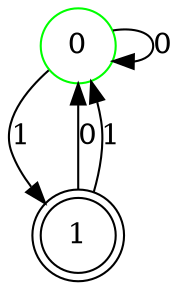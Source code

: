 digraph {
	node [color=green shape=circle]
	0
	node [color=black shape=doublecircle]
	1
	0 -> 0 [label=0]
	0 -> 1 [label=1]
	1 -> 0 [label=0]
	1 -> 0 [label=1]
}
